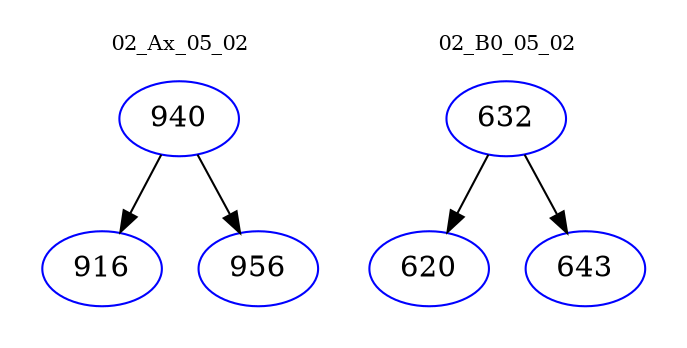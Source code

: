 digraph{
subgraph cluster_0 {
color = white
label = "02_Ax_05_02";
fontsize=10;
T0_940 [label="940", color="blue"]
T0_940 -> T0_916 [color="black"]
T0_916 [label="916", color="blue"]
T0_940 -> T0_956 [color="black"]
T0_956 [label="956", color="blue"]
}
subgraph cluster_1 {
color = white
label = "02_B0_05_02";
fontsize=10;
T1_632 [label="632", color="blue"]
T1_632 -> T1_620 [color="black"]
T1_620 [label="620", color="blue"]
T1_632 -> T1_643 [color="black"]
T1_643 [label="643", color="blue"]
}
}
